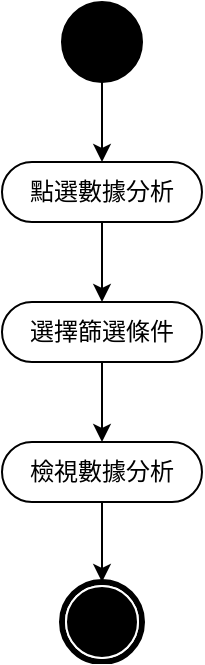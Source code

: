 <mxfile version="12.9.13" type="device"><diagram id="CyugWdOCICYuXhg2BFHf" name="第1頁"><mxGraphModel dx="1086" dy="806" grid="1" gridSize="10" guides="1" tooltips="1" connect="1" arrows="1" fold="1" page="1" pageScale="1" pageWidth="827" pageHeight="1169" math="0" shadow="0"><root><mxCell id="0"/><mxCell id="1" parent="0"/><mxCell id="Ew2ySt_vuN3uBlsBor4i-1" style="edgeStyle=orthogonalEdgeStyle;rounded=0;orthogonalLoop=1;jettySize=auto;html=1;entryX=0.5;entryY=0;entryDx=0;entryDy=0;" parent="1" source="Ew2ySt_vuN3uBlsBor4i-2" target="Ew2ySt_vuN3uBlsBor4i-3" edge="1"><mxGeometry relative="1" as="geometry"/></mxCell><mxCell id="Ew2ySt_vuN3uBlsBor4i-2" value="" style="ellipse;whiteSpace=wrap;html=1;rounded=0;shadow=0;comic=0;labelBackgroundColor=none;strokeWidth=1;fillColor=#000000;fontFamily=Verdana;fontSize=12;align=center;" parent="1" vertex="1"><mxGeometry x="394" y="180" width="40" height="40" as="geometry"/></mxCell><mxCell id="Ew2ySt_vuN3uBlsBor4i-3" value="點選數據分析" style="rounded=1;whiteSpace=wrap;html=1;shadow=0;comic=0;labelBackgroundColor=none;strokeWidth=1;fontFamily=Verdana;fontSize=12;align=center;arcSize=50;" parent="1" vertex="1"><mxGeometry x="364" y="260" width="100" height="30" as="geometry"/></mxCell><mxCell id="Ew2ySt_vuN3uBlsBor4i-4" style="edgeStyle=orthogonalEdgeStyle;rounded=0;orthogonalLoop=1;jettySize=auto;html=1;entryX=0.5;entryY=0;entryDx=0;entryDy=0;exitX=0.5;exitY=1;exitDx=0;exitDy=0;" parent="1" source="Ew2ySt_vuN3uBlsBor4i-3" target="Ew2ySt_vuN3uBlsBor4i-7" edge="1"><mxGeometry relative="1" as="geometry"><mxPoint x="341" y="315" as="sourcePoint"/><mxPoint x="414" y="320" as="targetPoint"/></mxGeometry></mxCell><mxCell id="Ew2ySt_vuN3uBlsBor4i-5" value="" style="shape=mxgraph.bpmn.shape;html=1;verticalLabelPosition=bottom;labelBackgroundColor=#ffffff;verticalAlign=top;perimeter=ellipsePerimeter;outline=end;symbol=terminate;rounded=0;shadow=0;comic=0;strokeWidth=1;fontFamily=Verdana;fontSize=12;align=center;" parent="1" vertex="1"><mxGeometry x="394" y="470" width="40" height="40" as="geometry"/></mxCell><mxCell id="Ew2ySt_vuN3uBlsBor4i-6" style="edgeStyle=orthogonalEdgeStyle;rounded=0;orthogonalLoop=1;jettySize=auto;html=1;entryX=0.5;entryY=0;entryDx=0;entryDy=0;" parent="1" source="Ew2ySt_vuN3uBlsBor4i-7" target="Ew2ySt_vuN3uBlsBor4i-9" edge="1"><mxGeometry relative="1" as="geometry"><mxPoint x="414" y="390" as="targetPoint"/></mxGeometry></mxCell><mxCell id="Ew2ySt_vuN3uBlsBor4i-7" value="選擇篩選條件" style="rounded=1;whiteSpace=wrap;html=1;shadow=0;comic=0;labelBackgroundColor=none;strokeWidth=1;fontFamily=Verdana;fontSize=12;align=center;arcSize=50;" parent="1" vertex="1"><mxGeometry x="364" y="330" width="100" height="30" as="geometry"/></mxCell><mxCell id="Ew2ySt_vuN3uBlsBor4i-8" style="edgeStyle=orthogonalEdgeStyle;rounded=0;orthogonalLoop=1;jettySize=auto;html=1;entryX=0.5;entryY=0;entryDx=0;entryDy=0;" parent="1" source="Ew2ySt_vuN3uBlsBor4i-9" target="Ew2ySt_vuN3uBlsBor4i-5" edge="1"><mxGeometry relative="1" as="geometry"/></mxCell><mxCell id="Ew2ySt_vuN3uBlsBor4i-9" value="檢視數據分析" style="rounded=1;whiteSpace=wrap;html=1;shadow=0;comic=0;labelBackgroundColor=none;strokeWidth=1;fontFamily=Verdana;fontSize=12;align=center;arcSize=50;" parent="1" vertex="1"><mxGeometry x="364" y="400" width="100" height="30" as="geometry"/></mxCell></root></mxGraphModel></diagram></mxfile>
